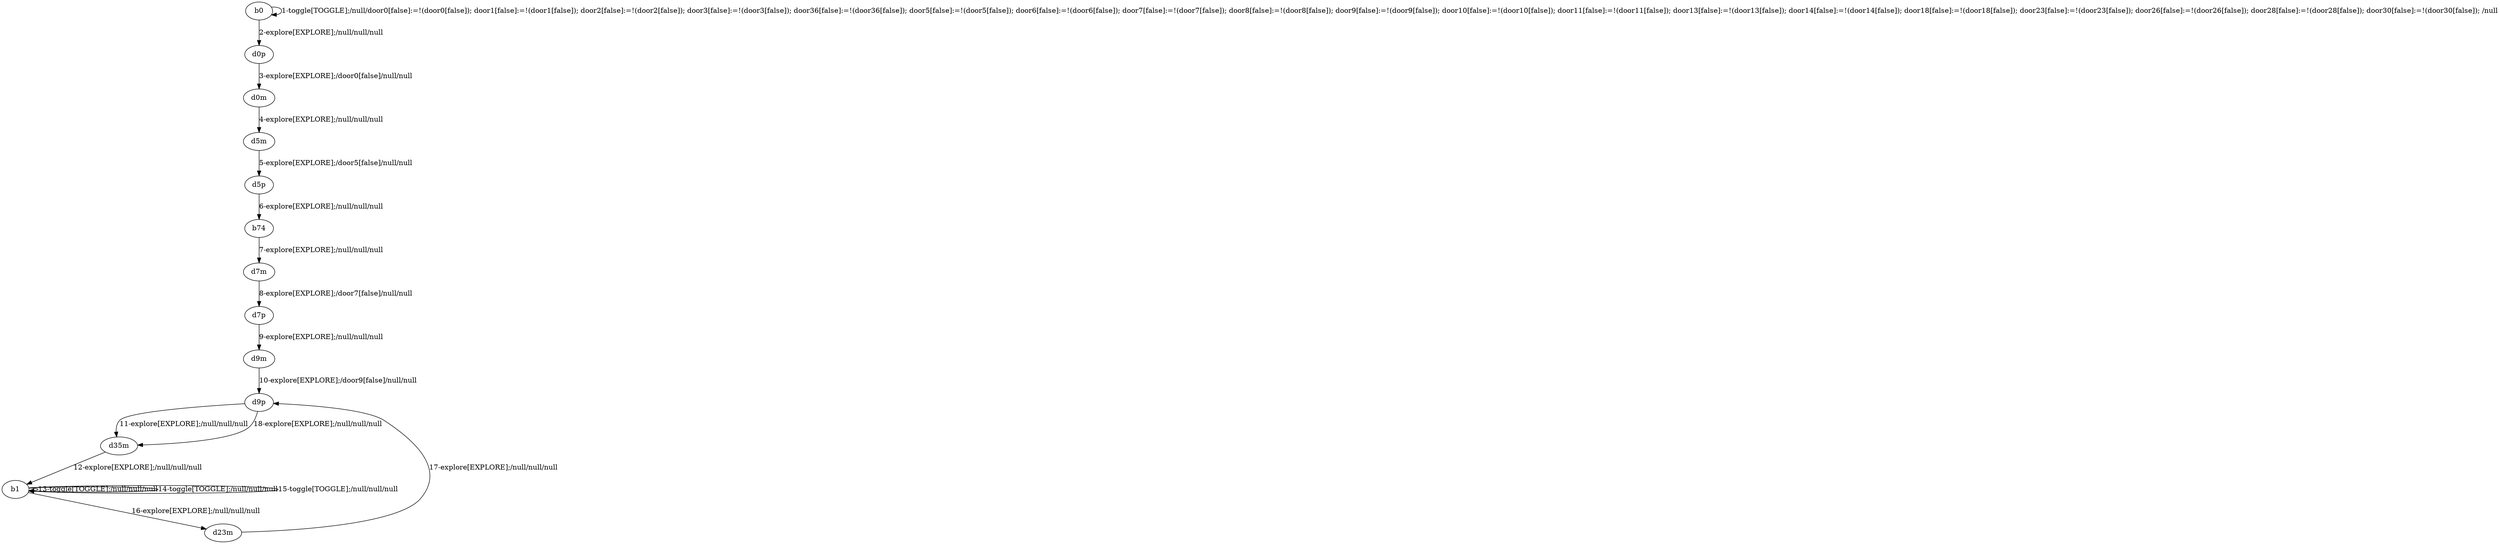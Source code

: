 # Total number of goals covered by this test: 2
# d23m --> d9p
# b1 --> d23m

digraph g {
"b0" -> "b0" [label = "1-toggle[TOGGLE];/null/door0[false]:=!(door0[false]); door1[false]:=!(door1[false]); door2[false]:=!(door2[false]); door3[false]:=!(door3[false]); door36[false]:=!(door36[false]); door5[false]:=!(door5[false]); door6[false]:=!(door6[false]); door7[false]:=!(door7[false]); door8[false]:=!(door8[false]); door9[false]:=!(door9[false]); door10[false]:=!(door10[false]); door11[false]:=!(door11[false]); door13[false]:=!(door13[false]); door14[false]:=!(door14[false]); door18[false]:=!(door18[false]); door23[false]:=!(door23[false]); door26[false]:=!(door26[false]); door28[false]:=!(door28[false]); door30[false]:=!(door30[false]); /null"];
"b0" -> "d0p" [label = "2-explore[EXPLORE];/null/null/null"];
"d0p" -> "d0m" [label = "3-explore[EXPLORE];/door0[false]/null/null"];
"d0m" -> "d5m" [label = "4-explore[EXPLORE];/null/null/null"];
"d5m" -> "d5p" [label = "5-explore[EXPLORE];/door5[false]/null/null"];
"d5p" -> "b74" [label = "6-explore[EXPLORE];/null/null/null"];
"b74" -> "d7m" [label = "7-explore[EXPLORE];/null/null/null"];
"d7m" -> "d7p" [label = "8-explore[EXPLORE];/door7[false]/null/null"];
"d7p" -> "d9m" [label = "9-explore[EXPLORE];/null/null/null"];
"d9m" -> "d9p" [label = "10-explore[EXPLORE];/door9[false]/null/null"];
"d9p" -> "d35m" [label = "11-explore[EXPLORE];/null/null/null"];
"d35m" -> "b1" [label = "12-explore[EXPLORE];/null/null/null"];
"b1" -> "b1" [label = "13-toggle[TOGGLE];/null/null/null"];
"b1" -> "b1" [label = "14-toggle[TOGGLE];/null/null/null"];
"b1" -> "b1" [label = "15-toggle[TOGGLE];/null/null/null"];
"b1" -> "d23m" [label = "16-explore[EXPLORE];/null/null/null"];
"d23m" -> "d9p" [label = "17-explore[EXPLORE];/null/null/null"];
"d9p" -> "d35m" [label = "18-explore[EXPLORE];/null/null/null"];
}